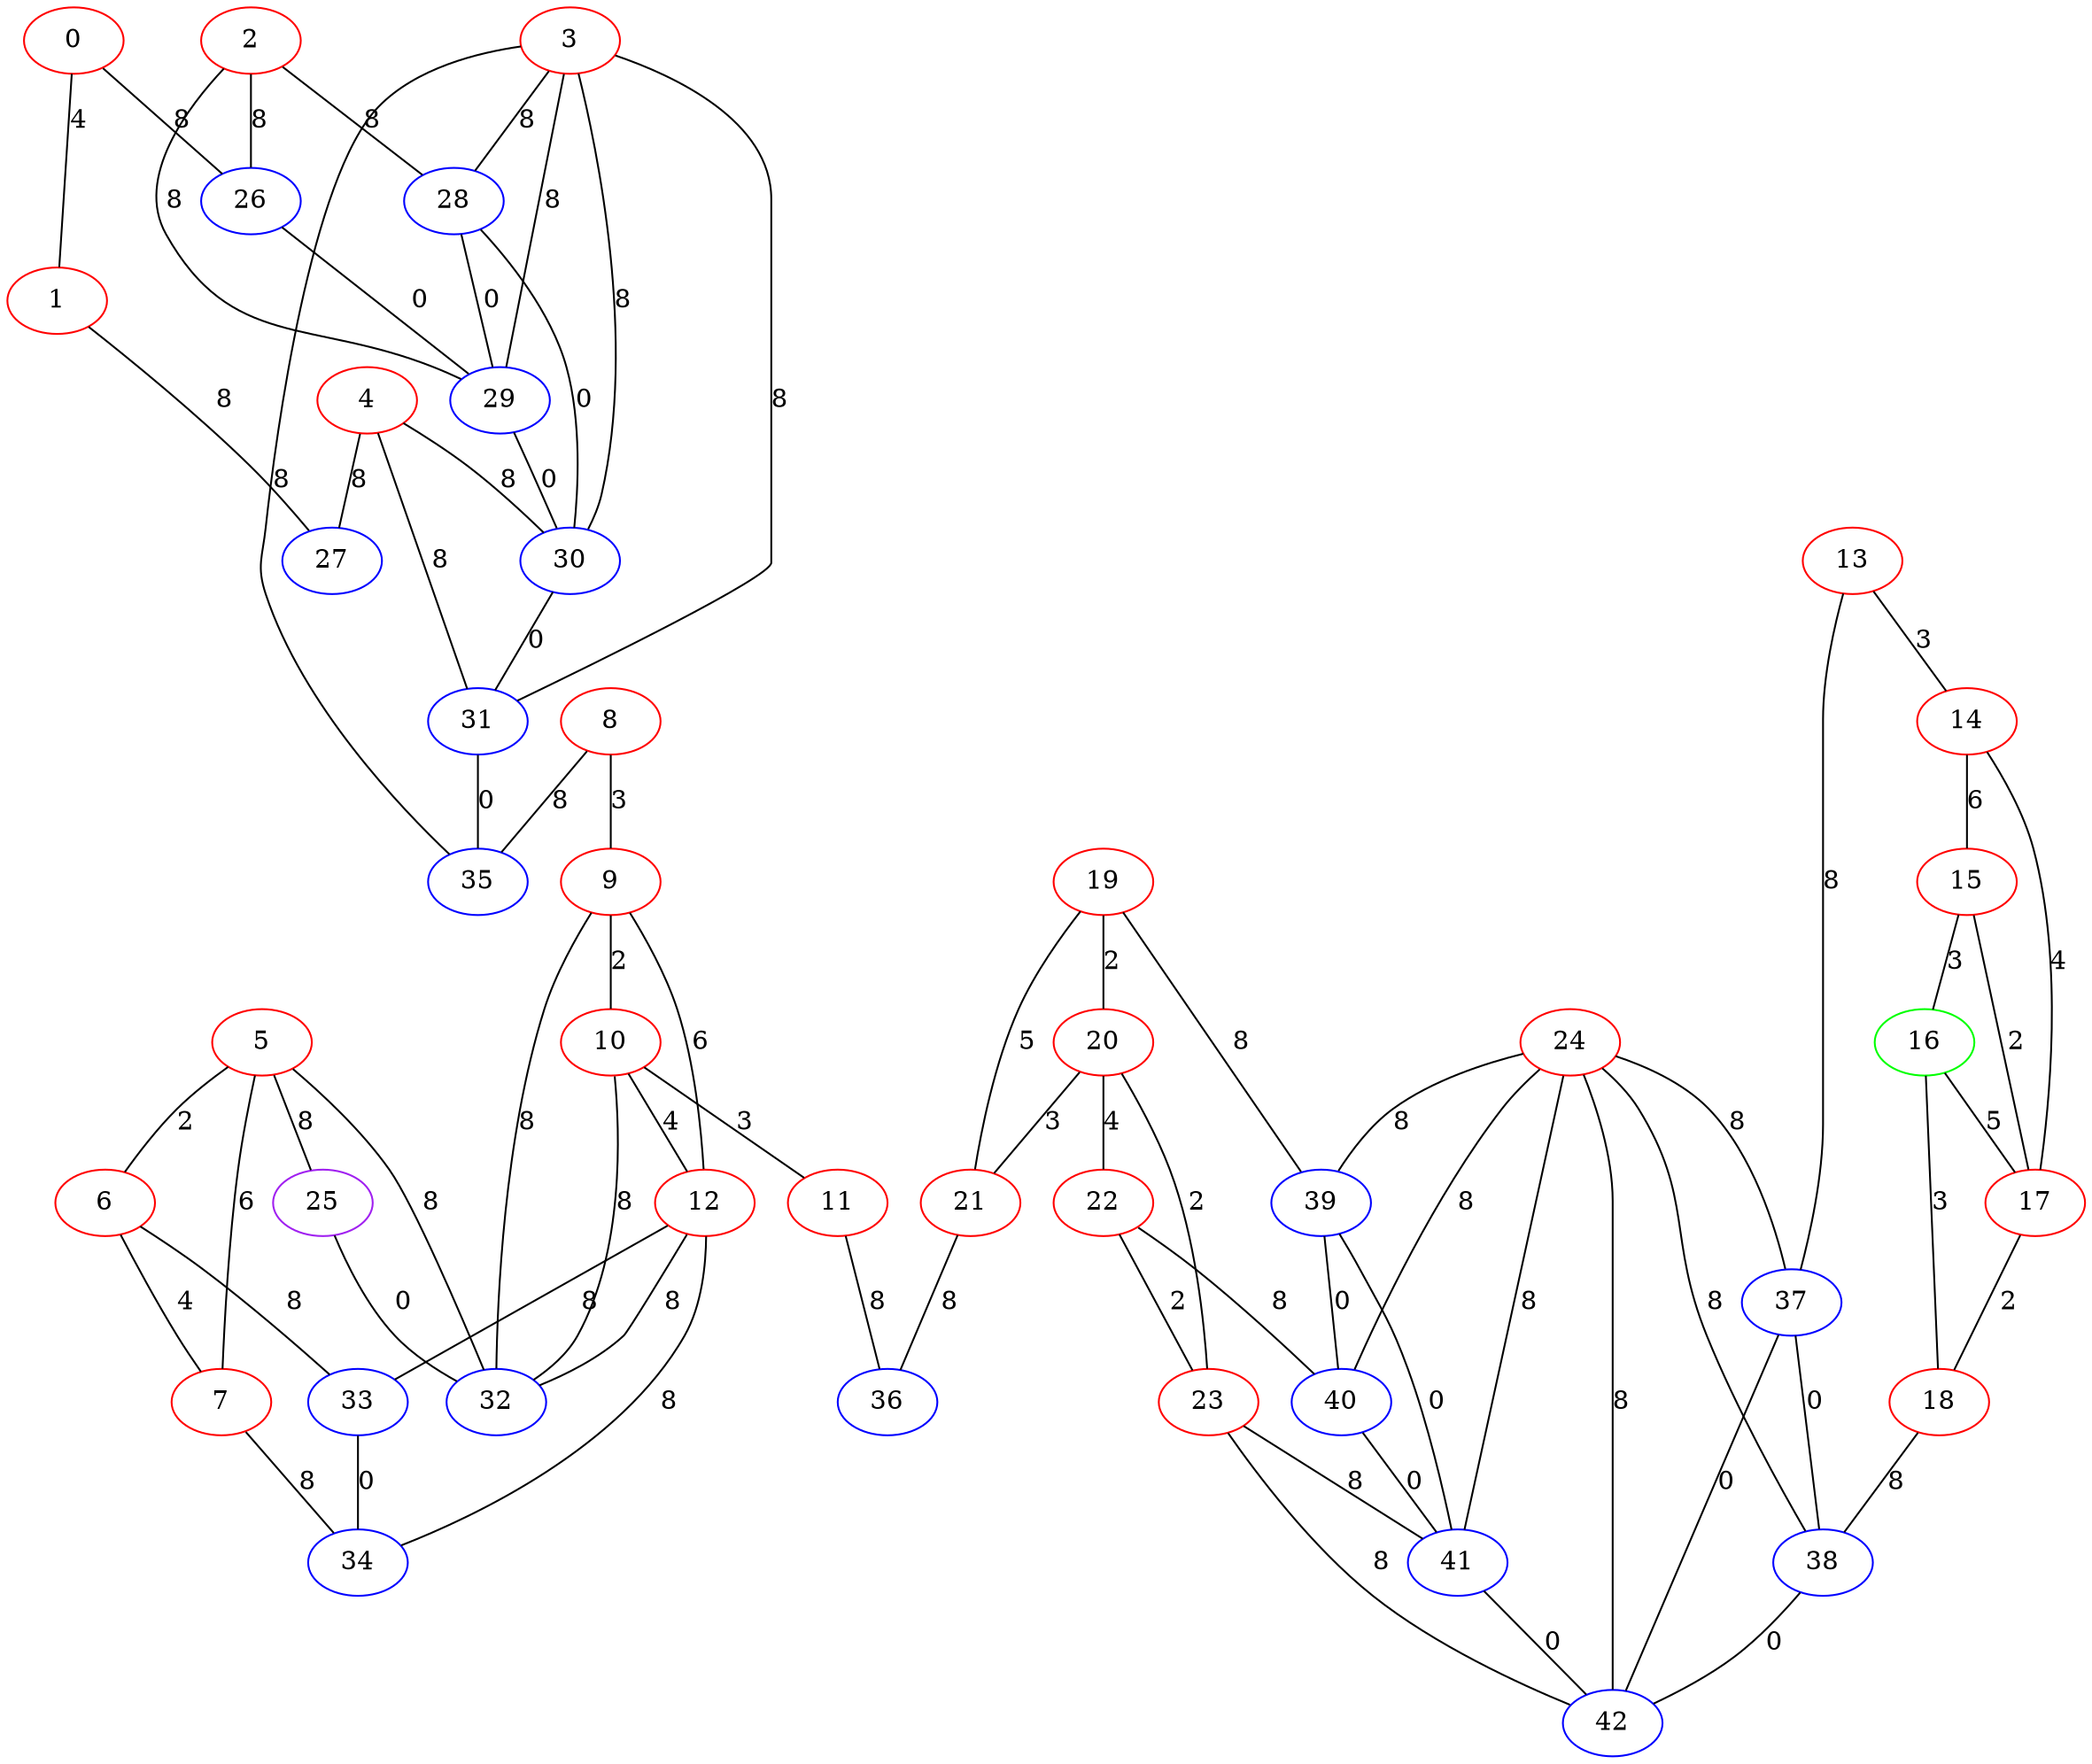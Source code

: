 graph "" {
0 [color=red, weight=1];
1 [color=red, weight=1];
2 [color=red, weight=1];
3 [color=red, weight=1];
4 [color=red, weight=1];
5 [color=red, weight=1];
6 [color=red, weight=1];
7 [color=red, weight=1];
8 [color=red, weight=1];
9 [color=red, weight=1];
10 [color=red, weight=1];
11 [color=red, weight=1];
12 [color=red, weight=1];
13 [color=red, weight=1];
14 [color=red, weight=1];
15 [color=red, weight=1];
16 [color=green, weight=2];
17 [color=red, weight=1];
18 [color=red, weight=1];
19 [color=red, weight=1];
20 [color=red, weight=1];
21 [color=red, weight=1];
22 [color=red, weight=1];
23 [color=red, weight=1];
24 [color=red, weight=1];
25 [color=purple, weight=4];
26 [color=blue, weight=3];
27 [color=blue, weight=3];
28 [color=blue, weight=3];
29 [color=blue, weight=3];
30 [color=blue, weight=3];
31 [color=blue, weight=3];
32 [color=blue, weight=3];
33 [color=blue, weight=3];
34 [color=blue, weight=3];
35 [color=blue, weight=3];
36 [color=blue, weight=3];
37 [color=blue, weight=3];
38 [color=blue, weight=3];
39 [color=blue, weight=3];
40 [color=blue, weight=3];
41 [color=blue, weight=3];
42 [color=blue, weight=3];
0 -- 1  [key=0, label=4];
0 -- 26  [key=0, label=8];
1 -- 27  [key=0, label=8];
2 -- 26  [key=0, label=8];
2 -- 28  [key=0, label=8];
2 -- 29  [key=0, label=8];
3 -- 35  [key=0, label=8];
3 -- 28  [key=0, label=8];
3 -- 29  [key=0, label=8];
3 -- 30  [key=0, label=8];
3 -- 31  [key=0, label=8];
4 -- 27  [key=0, label=8];
4 -- 30  [key=0, label=8];
4 -- 31  [key=0, label=8];
5 -- 32  [key=0, label=8];
5 -- 25  [key=0, label=8];
5 -- 6  [key=0, label=2];
5 -- 7  [key=0, label=6];
6 -- 33  [key=0, label=8];
6 -- 7  [key=0, label=4];
7 -- 34  [key=0, label=8];
8 -- 9  [key=0, label=3];
8 -- 35  [key=0, label=8];
9 -- 32  [key=0, label=8];
9 -- 10  [key=0, label=2];
9 -- 12  [key=0, label=6];
10 -- 32  [key=0, label=8];
10 -- 11  [key=0, label=3];
10 -- 12  [key=0, label=4];
11 -- 36  [key=0, label=8];
12 -- 32  [key=0, label=8];
12 -- 34  [key=0, label=8];
12 -- 33  [key=0, label=8];
13 -- 37  [key=0, label=8];
13 -- 14  [key=0, label=3];
14 -- 17  [key=0, label=4];
14 -- 15  [key=0, label=6];
15 -- 16  [key=0, label=3];
15 -- 17  [key=0, label=2];
16 -- 17  [key=0, label=5];
16 -- 18  [key=0, label=3];
17 -- 18  [key=0, label=2];
18 -- 38  [key=0, label=8];
19 -- 20  [key=0, label=2];
19 -- 21  [key=0, label=5];
19 -- 39  [key=0, label=8];
20 -- 21  [key=0, label=3];
20 -- 22  [key=0, label=4];
20 -- 23  [key=0, label=2];
21 -- 36  [key=0, label=8];
22 -- 40  [key=0, label=8];
22 -- 23  [key=0, label=2];
23 -- 41  [key=0, label=8];
23 -- 42  [key=0, label=8];
24 -- 37  [key=0, label=8];
24 -- 38  [key=0, label=8];
24 -- 39  [key=0, label=8];
24 -- 40  [key=0, label=8];
24 -- 41  [key=0, label=8];
24 -- 42  [key=0, label=8];
25 -- 32  [key=0, label=0];
26 -- 29  [key=0, label=0];
28 -- 29  [key=0, label=0];
28 -- 30  [key=0, label=0];
29 -- 30  [key=0, label=0];
30 -- 31  [key=0, label=0];
31 -- 35  [key=0, label=0];
33 -- 34  [key=0, label=0];
37 -- 42  [key=0, label=0];
37 -- 38  [key=0, label=0];
38 -- 42  [key=0, label=0];
39 -- 40  [key=0, label=0];
39 -- 41  [key=0, label=0];
40 -- 41  [key=0, label=0];
41 -- 42  [key=0, label=0];
}
